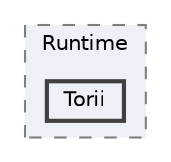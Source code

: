 digraph "Dojo/Runtime/Torii"
{
 // LATEX_PDF_SIZE
  bgcolor="transparent";
  edge [fontname=Helvetica,fontsize=10,labelfontname=Helvetica,labelfontsize=10];
  node [fontname=Helvetica,fontsize=10,shape=box,height=0.2,width=0.4];
  compound=true
  subgraph clusterdir_b74c00b151480e83728ab43b205a8053 {
    graph [ bgcolor="#edf0f7", pencolor="grey50", label="Runtime", fontname=Helvetica,fontsize=10 style="filled,dashed", URL="dir_b74c00b151480e83728ab43b205a8053.html",tooltip=""]
  dir_5d833e32f737c8b6f6b9c303d7db9d52 [label="Torii", fillcolor="#edf0f7", color="grey25", style="filled,bold", URL="dir_5d833e32f737c8b6f6b9c303d7db9d52.html",tooltip=""];
  }
}
